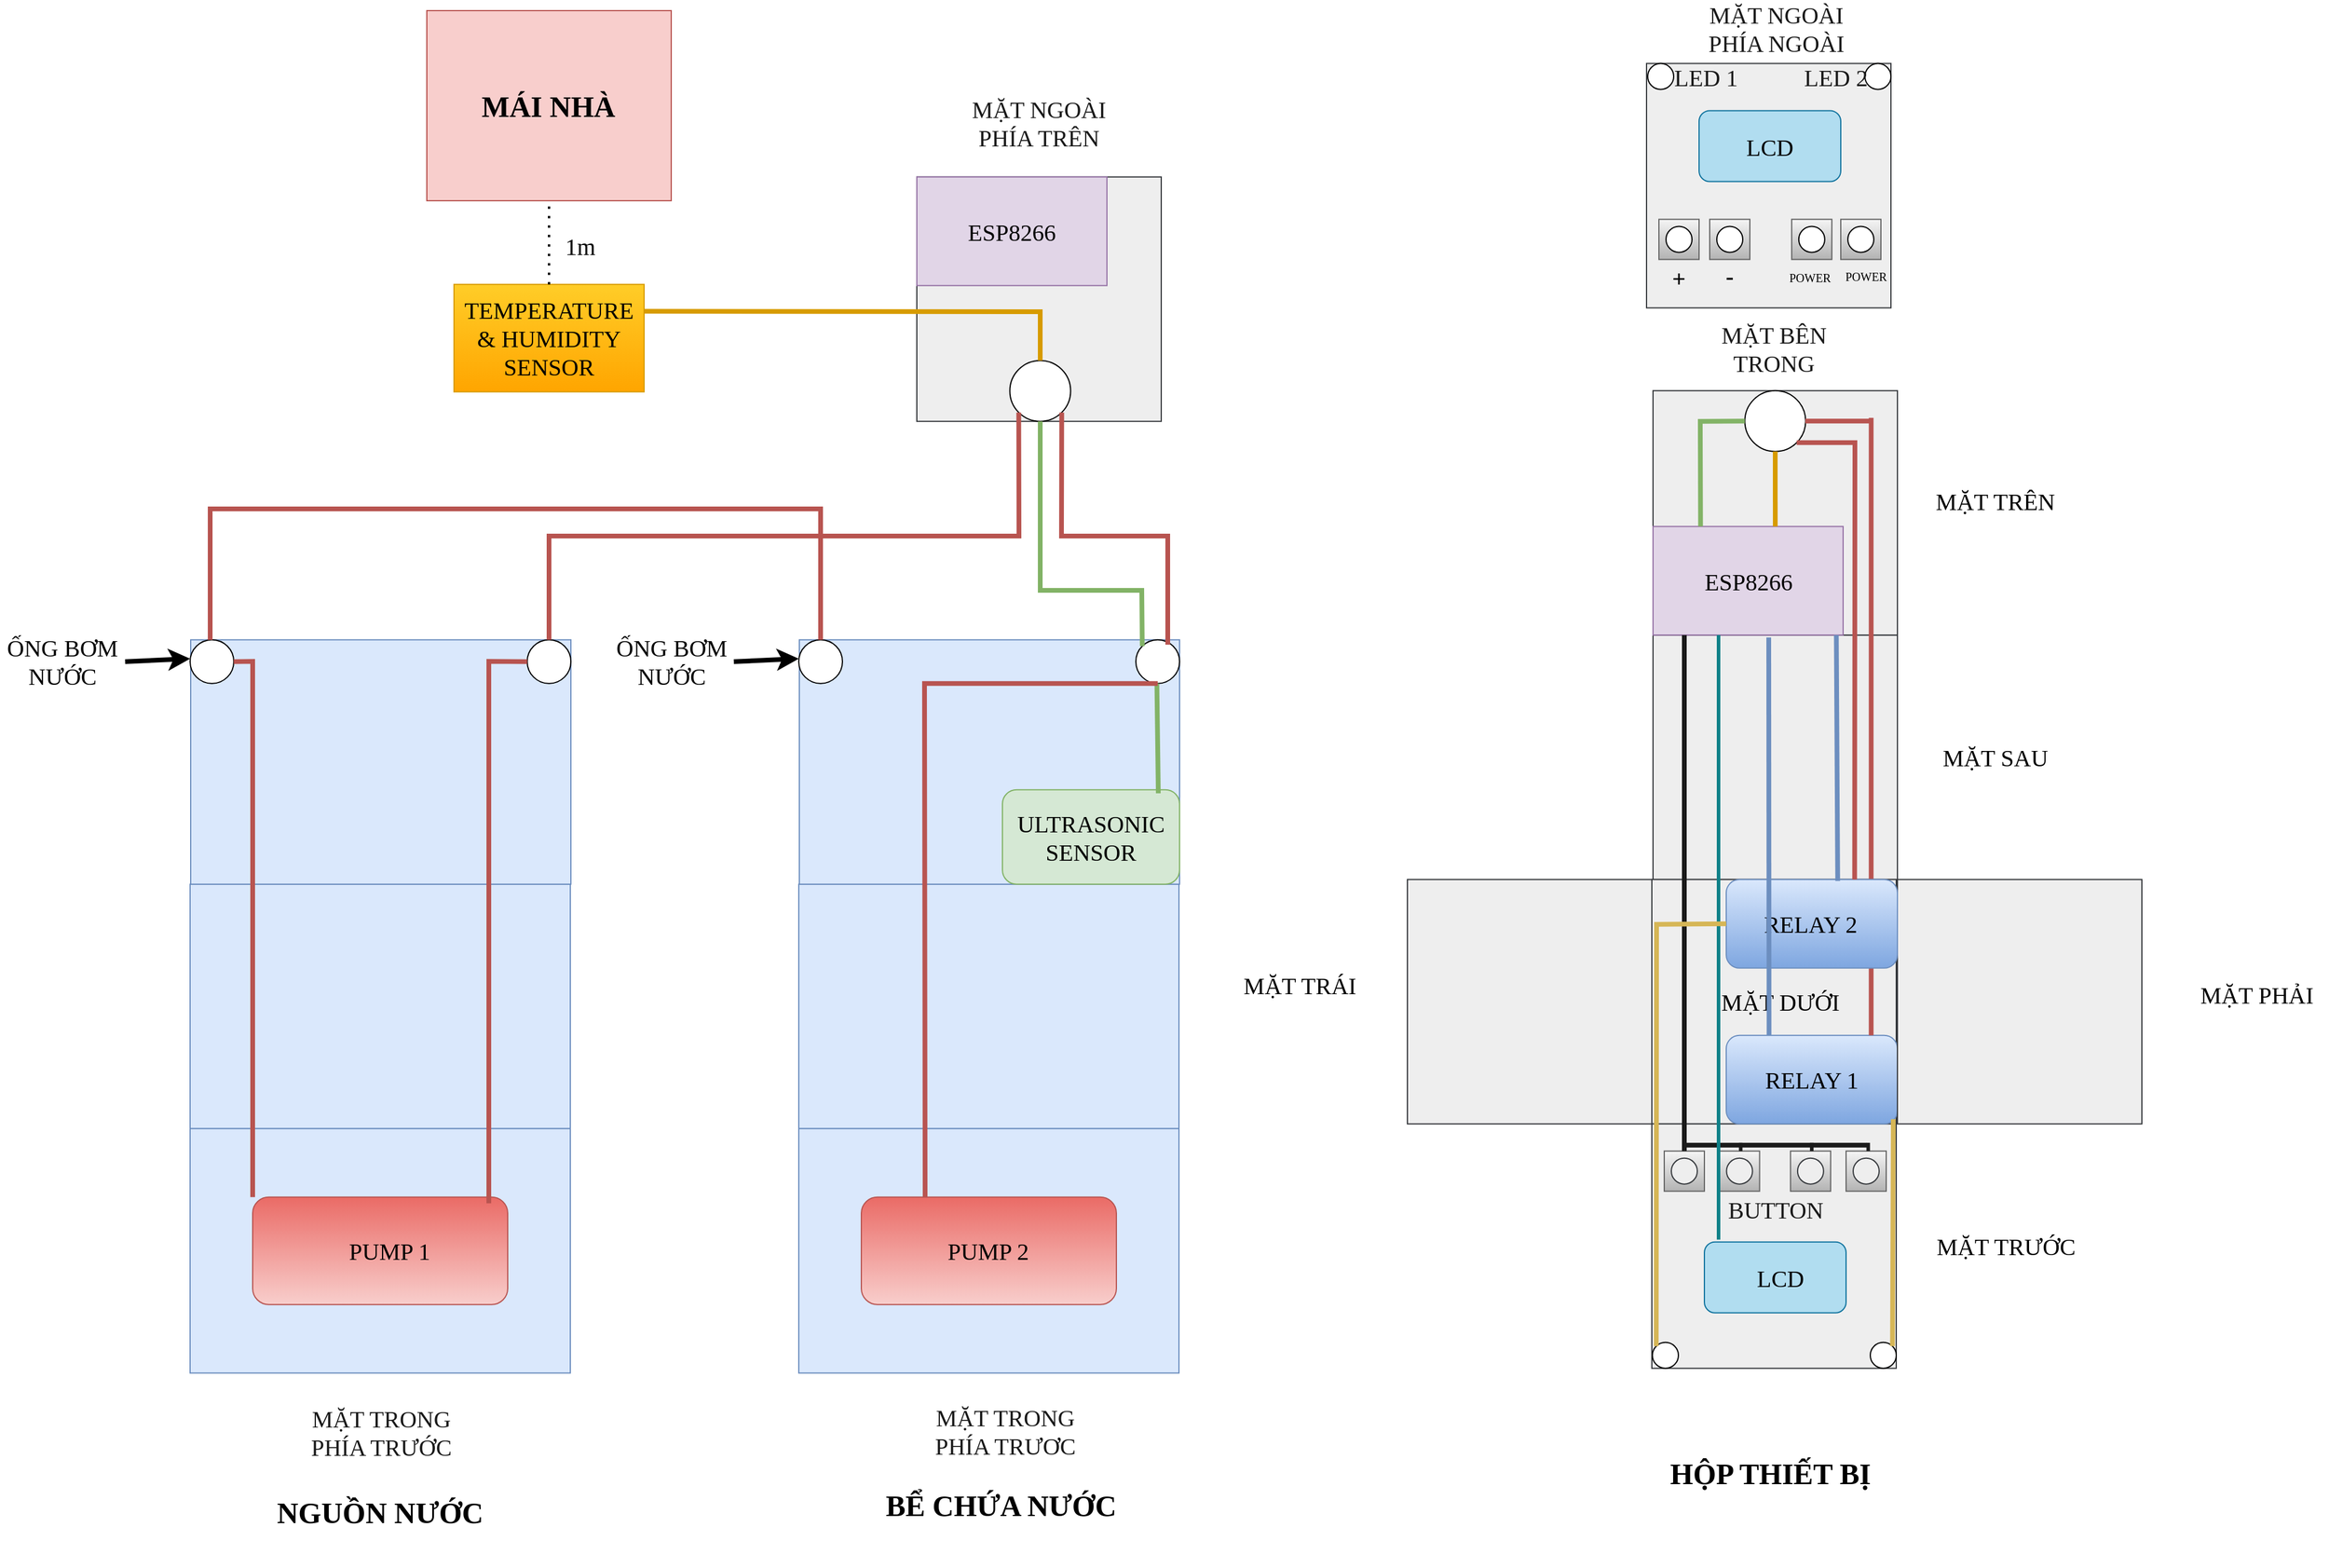 <mxfile version="20.0.3" type="github">
  <diagram id="prtHgNgQTEPvFCAcTncT" name="Page-1">
    <mxGraphModel dx="1842" dy="1162" grid="1" gridSize="23" guides="1" tooltips="1" connect="1" arrows="1" fold="1" page="1" pageScale="1" pageWidth="2339" pageHeight="3300" math="0" shadow="0">
      <root>
        <mxCell id="0" />
        <mxCell id="1" parent="0" />
        <mxCell id="RVmaEzu3Vd1OIIIUfMRE-1" value="" style="rounded=0;whiteSpace=wrap;html=1;fillColor=#f8cecc;strokeColor=#b85450;fontFamily=Times New Roman;fontSize=20;" parent="1" vertex="1">
          <mxGeometry x="361.5" y="314" width="207" height="161" as="geometry" />
        </mxCell>
        <mxCell id="RVmaEzu3Vd1OIIIUfMRE-3" value="" style="rounded=0;whiteSpace=wrap;html=1;fillColor=#ffcd28;strokeColor=#d79b00;gradientColor=#ffa500;fontFamily=Times New Roman;fontSize=20;" parent="1" vertex="1">
          <mxGeometry x="384.5" y="545.86" width="161" height="91" as="geometry" />
        </mxCell>
        <mxCell id="RVmaEzu3Vd1OIIIUfMRE-6" value="TEMPERATURE &amp;amp; HUMIDITY SENSOR" style="text;html=1;strokeColor=none;fillColor=none;align=center;verticalAlign=middle;whiteSpace=wrap;rounded=0;fontFamily=Times New Roman;fontSize=20;" parent="1" vertex="1">
          <mxGeometry x="435" y="576.36" width="60" height="30" as="geometry" />
        </mxCell>
        <mxCell id="RVmaEzu3Vd1OIIIUfMRE-10" value="" style="whiteSpace=wrap;html=1;aspect=fixed;fillColor=#eeeeee;strokeColor=#36393d;fontFamily=Times New Roman;fontSize=20;" parent="1" vertex="1">
          <mxGeometry x="1400" y="842.88" width="207" height="207" as="geometry" />
        </mxCell>
        <mxCell id="RVmaEzu3Vd1OIIIUfMRE-11" value="" style="whiteSpace=wrap;html=1;aspect=fixed;fillColor=#eeeeee;strokeColor=#36393d;fontFamily=Times New Roman;fontSize=20;" parent="1" vertex="1">
          <mxGeometry x="1399" y="1049.88" width="207" height="207" as="geometry" />
        </mxCell>
        <mxCell id="RVmaEzu3Vd1OIIIUfMRE-12" value="" style="whiteSpace=wrap;html=1;aspect=fixed;fillColor=#eeeeee;strokeColor=#36393d;fontFamily=Times New Roman;fontSize=20;" parent="1" vertex="1">
          <mxGeometry x="1400" y="635.88" width="207" height="207" as="geometry" />
        </mxCell>
        <mxCell id="RVmaEzu3Vd1OIIIUfMRE-14" value="" style="whiteSpace=wrap;html=1;aspect=fixed;fillColor=#eeeeee;strokeColor=#36393d;fontFamily=Times New Roman;fontSize=20;" parent="1" vertex="1">
          <mxGeometry x="1399" y="1256.88" width="207" height="207" as="geometry" />
        </mxCell>
        <mxCell id="RVmaEzu3Vd1OIIIUfMRE-15" value="" style="whiteSpace=wrap;html=1;aspect=fixed;fillColor=#eeeeee;strokeColor=#36393d;fontFamily=Times New Roman;fontSize=20;" parent="1" vertex="1">
          <mxGeometry x="1192" y="1049.88" width="207" height="207" as="geometry" />
        </mxCell>
        <mxCell id="RVmaEzu3Vd1OIIIUfMRE-29" value="" style="rounded=0;whiteSpace=wrap;html=1;fillColor=#e1d5e7;strokeColor=#9673a6;fontFamily=Times New Roman;fontSize=20;" parent="1" vertex="1">
          <mxGeometry x="1400" y="750.88" width="161" height="92" as="geometry" />
        </mxCell>
        <mxCell id="RVmaEzu3Vd1OIIIUfMRE-30" value="" style="ellipse;whiteSpace=wrap;html=1;aspect=fixed;gradientColor=#ffffff;fontFamily=Times New Roman;fontSize=20;" parent="1" vertex="1">
          <mxGeometry x="1477.75" y="635.88" width="51.5" height="51.5" as="geometry" />
        </mxCell>
        <mxCell id="RVmaEzu3Vd1OIIIUfMRE-31" value="" style="rounded=1;whiteSpace=wrap;html=1;fillColor=#b1ddf0;strokeColor=#10739e;fontFamily=Times New Roman;fontSize=20;" parent="1" vertex="1">
          <mxGeometry x="1443.5" y="1356.88" width="120" height="60" as="geometry" />
        </mxCell>
        <mxCell id="RVmaEzu3Vd1OIIIUfMRE-32" value="" style="ellipse;whiteSpace=wrap;html=1;aspect=fixed;gradientColor=#ffffff;fontFamily=Times New Roman;fontSize=20;" parent="1" vertex="1">
          <mxGeometry x="1584" y="1441.88" width="22" height="22" as="geometry" />
        </mxCell>
        <mxCell id="RVmaEzu3Vd1OIIIUfMRE-33" value="" style="whiteSpace=wrap;html=1;aspect=fixed;gradientColor=#b3b3b3;fillColor=#f5f5f5;strokeColor=#666666;fontFamily=Times New Roman;fontSize=20;" parent="1" vertex="1">
          <mxGeometry x="1409.5" y="1279.88" width="34" height="34" as="geometry" />
        </mxCell>
        <mxCell id="RVmaEzu3Vd1OIIIUfMRE-34" value="" style="ellipse;whiteSpace=wrap;html=1;aspect=fixed;fillColor=#eeeeee;strokeColor=#36393d;fontFamily=Times New Roman;fontSize=20;" parent="1" vertex="1">
          <mxGeometry x="1415.5" y="1285.88" width="22" height="22" as="geometry" />
        </mxCell>
        <mxCell id="RVmaEzu3Vd1OIIIUfMRE-35" value="" style="whiteSpace=wrap;html=1;aspect=fixed;gradientColor=#b3b3b3;fillColor=#f5f5f5;strokeColor=#666666;fontFamily=Times New Roman;fontSize=20;" parent="1" vertex="1">
          <mxGeometry x="1456.25" y="1279.88" width="34" height="34" as="geometry" />
        </mxCell>
        <mxCell id="RVmaEzu3Vd1OIIIUfMRE-36" value="" style="ellipse;whiteSpace=wrap;html=1;aspect=fixed;fillColor=#eeeeee;strokeColor=#36393d;fontFamily=Times New Roman;fontSize=20;" parent="1" vertex="1">
          <mxGeometry x="1462.25" y="1285.88" width="22" height="22" as="geometry" />
        </mxCell>
        <mxCell id="RVmaEzu3Vd1OIIIUfMRE-37" value="" style="whiteSpace=wrap;html=1;aspect=fixed;gradientColor=#b3b3b3;fillColor=#f5f5f5;strokeColor=#666666;fontFamily=Times New Roman;fontSize=20;" parent="1" vertex="1">
          <mxGeometry x="1563.5" y="1279.88" width="34" height="34" as="geometry" />
        </mxCell>
        <mxCell id="RVmaEzu3Vd1OIIIUfMRE-38" value="" style="ellipse;whiteSpace=wrap;html=1;aspect=fixed;fillColor=#eeeeee;strokeColor=#36393d;fontFamily=Times New Roman;fontSize=20;" parent="1" vertex="1">
          <mxGeometry x="1569.5" y="1285.88" width="22" height="22" as="geometry" />
        </mxCell>
        <mxCell id="RVmaEzu3Vd1OIIIUfMRE-40" value="" style="whiteSpace=wrap;html=1;aspect=fixed;fillColor=#eeeeee;strokeColor=#36393d;fontFamily=Times New Roman;fontSize=20;" parent="1" vertex="1">
          <mxGeometry x="776.5" y="454.86" width="207" height="207" as="geometry" />
        </mxCell>
        <mxCell id="RVmaEzu3Vd1OIIIUfMRE-41" value="" style="rounded=0;whiteSpace=wrap;html=1;fillColor=#e1d5e7;strokeColor=#9673a6;fontFamily=Times New Roman;fontSize=20;" parent="1" vertex="1">
          <mxGeometry x="776.5" y="454.86" width="161" height="92" as="geometry" />
        </mxCell>
        <mxCell id="RVmaEzu3Vd1OIIIUfMRE-42" value="" style="ellipse;whiteSpace=wrap;html=1;aspect=fixed;gradientColor=#ffffff;fontFamily=Times New Roman;fontSize=20;" parent="1" vertex="1">
          <mxGeometry x="855.25" y="610.36" width="51.5" height="51.5" as="geometry" />
        </mxCell>
        <mxCell id="RVmaEzu3Vd1OIIIUfMRE-45" value="" style="rounded=1;whiteSpace=wrap;html=1;fillColor=#dae8fc;strokeColor=#6c8ebf;gradientColor=#7ea6e0;fontFamily=Times New Roman;fontSize=20;" parent="1" vertex="1">
          <mxGeometry x="1462" y="1181.88" width="145" height="75" as="geometry" />
        </mxCell>
        <mxCell id="RVmaEzu3Vd1OIIIUfMRE-46" value="RELAY 1" style="text;html=1;strokeColor=none;fillColor=none;align=center;verticalAlign=middle;whiteSpace=wrap;rounded=0;fontFamily=Times New Roman;fontSize=20;" parent="1" vertex="1">
          <mxGeometry x="1490.25" y="1204.38" width="88.5" height="30" as="geometry" />
        </mxCell>
        <mxCell id="RVmaEzu3Vd1OIIIUfMRE-48" value="" style="rounded=0;whiteSpace=wrap;html=1;direction=west;fillColor=#dae8fc;strokeColor=#6c8ebf;fontFamily=Times New Roman;fontSize=20;" parent="1" vertex="1">
          <mxGeometry x="676.5" y="1053.87" width="322" height="207" as="geometry" />
        </mxCell>
        <mxCell id="RVmaEzu3Vd1OIIIUfMRE-49" value="" style="rounded=0;whiteSpace=wrap;html=1;direction=west;fillColor=#dae8fc;strokeColor=#6c8ebf;fontFamily=Times New Roman;fontSize=20;" parent="1" vertex="1">
          <mxGeometry x="676.5" y="1260.87" width="322" height="207" as="geometry" />
        </mxCell>
        <mxCell id="RVmaEzu3Vd1OIIIUfMRE-51" value="" style="rounded=0;whiteSpace=wrap;html=1;direction=west;fillColor=#dae8fc;strokeColor=#6c8ebf;fontFamily=Times New Roman;fontSize=20;" parent="1" vertex="1">
          <mxGeometry x="677" y="846.87" width="322" height="207" as="geometry" />
        </mxCell>
        <mxCell id="RVmaEzu3Vd1OIIIUfMRE-52" value="" style="rounded=1;whiteSpace=wrap;html=1;fillColor=#f8cecc;strokeColor=#b85450;direction=west;gradientColor=#ea6b66;fontFamily=Times New Roman;fontSize=20;" parent="1" vertex="1">
          <mxGeometry x="729.5" y="1318.87" width="216" height="91" as="geometry" />
        </mxCell>
        <mxCell id="RVmaEzu3Vd1OIIIUfMRE-53" value="" style="rounded=1;whiteSpace=wrap;html=1;fillColor=#d5e8d4;strokeColor=#82b366;direction=west;fontFamily=Times New Roman;fontSize=20;" parent="1" vertex="1">
          <mxGeometry x="849" y="973.87" width="150" height="80" as="geometry" />
        </mxCell>
        <mxCell id="RVmaEzu3Vd1OIIIUfMRE-56" value="PUMP 2" style="text;html=1;strokeColor=none;fillColor=none;align=center;verticalAlign=middle;whiteSpace=wrap;rounded=0;rotation=0;fontFamily=Times New Roman;fontSize=20;" parent="1" vertex="1">
          <mxGeometry x="799.25" y="1349.37" width="75.5" height="30" as="geometry" />
        </mxCell>
        <mxCell id="RVmaEzu3Vd1OIIIUfMRE-57" value="ULTRASONIC SENSOR" style="text;html=1;strokeColor=none;fillColor=none;align=center;verticalAlign=middle;whiteSpace=wrap;rounded=0;rotation=0;fontFamily=Times New Roman;fontSize=20;" parent="1" vertex="1">
          <mxGeometry x="894" y="998.87" width="60" height="30" as="geometry" />
        </mxCell>
        <mxCell id="RVmaEzu3Vd1OIIIUfMRE-59" value="ESP8266" style="text;html=1;strokeColor=none;fillColor=none;align=center;verticalAlign=middle;whiteSpace=wrap;rounded=0;fontFamily=Times New Roman;fontSize=20;" parent="1" vertex="1">
          <mxGeometry x="1450.5" y="781.88" width="60" height="30" as="geometry" />
        </mxCell>
        <mxCell id="RVmaEzu3Vd1OIIIUfMRE-16" value="" style="whiteSpace=wrap;html=1;direction=south;aspect=fixed;fillColor=#eeeeee;strokeColor=#36393d;fontFamily=Times New Roman;fontSize=20;" parent="1" vertex="1">
          <mxGeometry x="1607" y="1049.88" width="207" height="207" as="geometry" />
        </mxCell>
        <mxCell id="RVmaEzu3Vd1OIIIUfMRE-61" value="LCD" style="text;html=1;strokeColor=none;fillColor=none;align=center;verticalAlign=middle;whiteSpace=wrap;rounded=0;fontFamily=Times New Roman;fontSize=20;" parent="1" vertex="1">
          <mxGeometry x="1477.75" y="1371.88" width="60" height="30" as="geometry" />
        </mxCell>
        <mxCell id="RVmaEzu3Vd1OIIIUfMRE-63" value="ESP8266" style="text;html=1;strokeColor=none;fillColor=none;align=center;verticalAlign=middle;whiteSpace=wrap;rounded=0;fontFamily=Times New Roman;fontSize=20;" parent="1" vertex="1">
          <mxGeometry x="827" y="485.86" width="60" height="30" as="geometry" />
        </mxCell>
        <mxCell id="RVmaEzu3Vd1OIIIUfMRE-65" value="" style="ellipse;whiteSpace=wrap;html=1;aspect=fixed;gradientColor=#ffffff;fontFamily=Times New Roman;fontSize=20;" parent="1" vertex="1">
          <mxGeometry x="962" y="846.87" width="37" height="37" as="geometry" />
        </mxCell>
        <mxCell id="RVmaEzu3Vd1OIIIUfMRE-69" value="" style="endArrow=none;html=1;rounded=0;fillColor=#ffcd28;gradientColor=#ffa500;strokeColor=#d79b00;strokeWidth=4;fontFamily=Times New Roman;fontSize=20;entryX=1;entryY=0.25;entryDx=0;entryDy=0;" parent="1" source="RVmaEzu3Vd1OIIIUfMRE-42" edge="1" target="RVmaEzu3Vd1OIIIUfMRE-3">
          <mxGeometry width="50" height="50" relative="1" as="geometry">
            <mxPoint x="916.5" y="638.86" as="sourcePoint" />
            <mxPoint x="552" y="583" as="targetPoint" />
            <Array as="points">
              <mxPoint x="881" y="569" />
            </Array>
          </mxGeometry>
        </mxCell>
        <mxCell id="RVmaEzu3Vd1OIIIUfMRE-72" value="" style="endArrow=none;html=1;rounded=0;entryX=0.5;entryY=1;entryDx=0;entryDy=0;exitX=0.643;exitY=0;exitDx=0;exitDy=0;exitPerimeter=0;fillColor=#ffcd28;gradientColor=#ffa500;strokeColor=#d79b00;strokeWidth=4;fontFamily=Times New Roman;fontSize=20;" parent="1" source="RVmaEzu3Vd1OIIIUfMRE-29" target="RVmaEzu3Vd1OIIIUfMRE-30" edge="1">
          <mxGeometry width="50" height="50" relative="1" as="geometry">
            <mxPoint x="1517" y="750.88" as="sourcePoint" />
            <mxPoint x="1266" y="520.88" as="targetPoint" />
          </mxGeometry>
        </mxCell>
        <mxCell id="RVmaEzu3Vd1OIIIUfMRE-87" value="" style="line;strokeWidth=4;html=1;perimeter=backbonePerimeter;points=[];outlineConnect=0;fillColor=#1A1A1A;strokeColor=#1A1A1A;direction=south;fontColor=#ffffff;fontFamily=Times New Roman;fontSize=20;" parent="1" vertex="1">
          <mxGeometry x="1421.5" y="842.88" width="10" height="437" as="geometry" />
        </mxCell>
        <mxCell id="RVmaEzu3Vd1OIIIUfMRE-88" value="" style="line;strokeWidth=3;direction=south;html=1;fillColor=#1A1A1A;gradientColor=#ffffff;strokeColor=#1A1A1A;fontFamily=Times New Roman;fontSize=20;" parent="1" vertex="1">
          <mxGeometry x="1465" y="1272.88" width="18.5" height="7" as="geometry" />
        </mxCell>
        <mxCell id="RVmaEzu3Vd1OIIIUfMRE-94" value="" style="line;strokeWidth=3;direction=south;html=1;fillColor=#1A1A1A;gradientColor=#ffffff;strokeColor=#1A1A1A;fontFamily=Times New Roman;fontSize=20;" parent="1" vertex="1">
          <mxGeometry x="1573" y="1272.88" width="18.5" height="7" as="geometry" />
        </mxCell>
        <mxCell id="RVmaEzu3Vd1OIIIUfMRE-95" value="" style="line;strokeWidth=4;html=1;perimeter=backbonePerimeter;points=[];outlineConnect=0;fillColor=#eeeeee;strokeColor=#1A1A1A;fontFamily=Times New Roman;fontSize=20;" parent="1" vertex="1">
          <mxGeometry x="1426" y="1269.88" width="155" height="10" as="geometry" />
        </mxCell>
        <mxCell id="RVmaEzu3Vd1OIIIUfMRE-96" value="" style="line;strokeWidth=3;html=1;perimeter=backbonePerimeter;points=[];outlineConnect=0;fillColor=#b0e3e6;direction=south;strokeColor=#0e8088;fontFamily=Times New Roman;fontSize=20;" parent="1" vertex="1">
          <mxGeometry x="1450.5" y="842.88" width="10" height="512" as="geometry" />
        </mxCell>
        <mxCell id="RVmaEzu3Vd1OIIIUfMRE-98" value="" style="line;strokeWidth=4;html=1;perimeter=backbonePerimeter;points=[];outlineConnect=0;fillColor=#f8cecc;gradientColor=#ea6b66;direction=south;strokeColor=#b85450;fontFamily=Times New Roman;fontSize=20;" parent="1" vertex="1">
          <mxGeometry x="1584" y="658.88" width="1.5" height="523" as="geometry" />
        </mxCell>
        <mxCell id="RVmaEzu3Vd1OIIIUfMRE-99" value="" style="line;strokeWidth=4;html=1;perimeter=backbonePerimeter;points=[];outlineConnect=0;fillColor=#f8cecc;gradientColor=#ea6b66;strokeColor=#b85450;fontFamily=Times New Roman;fontSize=20;" parent="1" vertex="1">
          <mxGeometry x="1529" y="656.63" width="55" height="10" as="geometry" />
        </mxCell>
        <mxCell id="RVmaEzu3Vd1OIIIUfMRE-105" value="" style="endArrow=none;html=1;rounded=0;fontColor=#CCCCCC;strokeWidth=4;jumpSize=30;fillColor=#d5e8d4;strokeColor=#82b366;fontFamily=Times New Roman;fontSize=20;" parent="1" edge="1">
          <mxGeometry width="50" height="50" relative="1" as="geometry">
            <mxPoint x="981" y="976.87" as="sourcePoint" />
            <mxPoint x="979.79" y="883.87" as="targetPoint" />
          </mxGeometry>
        </mxCell>
        <mxCell id="RVmaEzu3Vd1OIIIUfMRE-109" value="" style="endArrow=none;html=1;rounded=0;fontSize=20;fontColor=#CCCCCC;strokeWidth=4;jumpSize=30;entryX=0;entryY=0.5;entryDx=0;entryDy=0;exitX=0.25;exitY=0;exitDx=0;exitDy=0;fillColor=#d5e8d4;strokeColor=#82b366;fontFamily=Times New Roman;" parent="1" source="RVmaEzu3Vd1OIIIUfMRE-29" target="RVmaEzu3Vd1OIIIUfMRE-30" edge="1">
          <mxGeometry width="50" height="50" relative="1" as="geometry">
            <mxPoint x="1354" y="570.88" as="sourcePoint" />
            <mxPoint x="1404" y="520.88" as="targetPoint" />
            <Array as="points">
              <mxPoint x="1440" y="661.88" />
            </Array>
          </mxGeometry>
        </mxCell>
        <mxCell id="RVmaEzu3Vd1OIIIUfMRE-110" value="&lt;font color=&quot;#1a1a1a&quot; style=&quot;font-size: 20px;&quot;&gt;BUTTON&lt;/font&gt;" style="text;html=1;strokeColor=none;fillColor=none;align=center;verticalAlign=middle;whiteSpace=wrap;rounded=0;fontSize=20;fontColor=#CCCCCC;fontFamily=Times New Roman;" parent="1" vertex="1">
          <mxGeometry x="1474" y="1313.88" width="60" height="30" as="geometry" />
        </mxCell>
        <mxCell id="RVmaEzu3Vd1OIIIUfMRE-112" value="MẶT NGOÀI PHÍA TRÊN" style="text;html=1;strokeColor=none;fillColor=none;align=center;verticalAlign=middle;whiteSpace=wrap;rounded=0;fontSize=20;fontColor=#1A1A1A;fontFamily=Times New Roman;" parent="1" vertex="1">
          <mxGeometry x="813.88" y="385.86" width="132.25" height="46" as="geometry" />
        </mxCell>
        <mxCell id="RVmaEzu3Vd1OIIIUfMRE-113" value="MẶT BÊN TRONG" style="text;html=1;strokeColor=none;fillColor=none;align=center;verticalAlign=middle;whiteSpace=wrap;rounded=0;fontSize=20;fontColor=#1A1A1A;fontFamily=Times New Roman;" parent="1" vertex="1">
          <mxGeometry x="1446.25" y="590.25" width="112.5" height="20.25" as="geometry" />
        </mxCell>
        <mxCell id="RVmaEzu3Vd1OIIIUfMRE-116" value="MẶT TRONG PHÍA TRƯƠC" style="text;html=1;strokeColor=none;fillColor=none;align=center;verticalAlign=middle;whiteSpace=wrap;rounded=0;fontSize=20;fontColor=#1A1A1A;rotation=0;fontFamily=Times New Roman;" parent="1" vertex="1">
          <mxGeometry x="768.75" y="1502.75" width="164.5" height="28.12" as="geometry" />
        </mxCell>
        <mxCell id="CDhs3dscEn4rHkKlxQaG-6" value="" style="endArrow=none;html=1;rounded=0;exitX=0.75;exitY=1;exitDx=0;exitDy=0;strokeWidth=4;fillColor=#f8cecc;gradientColor=#ea6b66;strokeColor=#b85450;entryX=0.5;entryY=1;entryDx=0;entryDy=0;fontFamily=Times New Roman;fontSize=20;" edge="1" parent="1" source="RVmaEzu3Vd1OIIIUfMRE-52" target="RVmaEzu3Vd1OIIIUfMRE-65">
          <mxGeometry width="50" height="50" relative="1" as="geometry">
            <mxPoint x="1252" y="827.87" as="sourcePoint" />
            <mxPoint x="976" y="869.87" as="targetPoint" />
            <Array as="points">
              <mxPoint x="783" y="883.87" />
            </Array>
          </mxGeometry>
        </mxCell>
        <mxCell id="CDhs3dscEn4rHkKlxQaG-15" value="&lt;font style=&quot;font-size: 25px;&quot;&gt;&lt;span style=&quot;font-size: 25px;&quot;&gt;&lt;b style=&quot;font-size: 25px;&quot;&gt;BỂ CHỨA NƯỚC&amp;nbsp;&lt;/b&gt;&lt;/span&gt;&lt;/font&gt;" style="text;html=1;strokeColor=none;fillColor=none;align=center;verticalAlign=middle;whiteSpace=wrap;rounded=0;fontFamily=Times New Roman;fontSize=25;" vertex="1" parent="1">
          <mxGeometry x="740" y="1534.25" width="222" height="92" as="geometry" />
        </mxCell>
        <mxCell id="CDhs3dscEn4rHkKlxQaG-16" value="&lt;b style=&quot;&quot;&gt;&lt;font style=&quot;font-size: 25px;&quot;&gt;HỘP THIẾT BỊ&lt;/font&gt;&lt;/b&gt;" style="text;html=1;strokeColor=none;fillColor=none;align=center;verticalAlign=middle;whiteSpace=wrap;rounded=0;fontSize=20;fontFamily=Times New Roman;" vertex="1" parent="1">
          <mxGeometry x="1402.25" y="1518" width="195.25" height="69" as="geometry" />
        </mxCell>
        <mxCell id="CDhs3dscEn4rHkKlxQaG-18" value="" style="ellipse;whiteSpace=wrap;html=1;aspect=fixed;gradientColor=#ffffff;fontFamily=Times New Roman;fontSize=20;" vertex="1" parent="1">
          <mxGeometry x="676.5" y="846.87" width="37" height="37" as="geometry" />
        </mxCell>
        <mxCell id="CDhs3dscEn4rHkKlxQaG-19" value="ỐNG BƠM NƯỚC" style="text;html=1;strokeColor=none;fillColor=none;align=center;verticalAlign=middle;whiteSpace=wrap;rounded=0;fontFamily=Times New Roman;fontSize=20;" vertex="1" parent="1">
          <mxGeometry x="515.5" y="846.87" width="106" height="37" as="geometry" />
        </mxCell>
        <mxCell id="CDhs3dscEn4rHkKlxQaG-20" value="" style="endArrow=classic;html=1;rounded=0;fontFamily=Times New Roman;fontSize=20;strokeWidth=4;exitX=1;exitY=0.5;exitDx=0;exitDy=0;" edge="1" parent="1" source="CDhs3dscEn4rHkKlxQaG-19">
          <mxGeometry width="50" height="50" relative="1" as="geometry">
            <mxPoint x="1320.5" y="1050.87" as="sourcePoint" />
            <mxPoint x="676.5" y="862.87" as="targetPoint" />
          </mxGeometry>
        </mxCell>
        <mxCell id="CDhs3dscEn4rHkKlxQaG-21" value="" style="endArrow=none;html=1;rounded=0;fontFamily=Times New Roman;fontSize=20;strokeWidth=4;fillColor=#d5e8d4;gradientColor=#97d077;strokeColor=#82b366;exitX=0;exitY=0;exitDx=0;exitDy=0;" edge="1" parent="1" source="RVmaEzu3Vd1OIIIUfMRE-65" target="RVmaEzu3Vd1OIIIUfMRE-42">
          <mxGeometry width="50" height="50" relative="1" as="geometry">
            <mxPoint x="966" y="805" as="sourcePoint" />
            <mxPoint x="881" y="667" as="targetPoint" />
            <Array as="points">
              <mxPoint x="967" y="805" />
              <mxPoint x="881" y="805" />
            </Array>
          </mxGeometry>
        </mxCell>
        <mxCell id="CDhs3dscEn4rHkKlxQaG-25" value="" style="endArrow=none;html=1;rounded=0;fontFamily=Times New Roman;fontSize=20;strokeWidth=4;fillColor=#f8cecc;gradientColor=#ea6b66;strokeColor=#b85450;exitX=1;exitY=1;exitDx=0;exitDy=0;" edge="1" parent="1" source="RVmaEzu3Vd1OIIIUfMRE-42">
          <mxGeometry width="50" height="50" relative="1" as="geometry">
            <mxPoint x="1441" y="802.23" as="sourcePoint" />
            <mxPoint x="989" y="851" as="targetPoint" />
            <Array as="points">
              <mxPoint x="899" y="759" />
              <mxPoint x="989" y="759" />
            </Array>
          </mxGeometry>
        </mxCell>
        <mxCell id="CDhs3dscEn4rHkKlxQaG-26" value="&lt;b&gt;&lt;font style=&quot;font-size: 25px;&quot;&gt;MÁI NHÀ&lt;/font&gt;&lt;/b&gt;" style="text;html=1;strokeColor=none;fillColor=none;align=center;verticalAlign=middle;whiteSpace=wrap;rounded=0;fontFamily=Times New Roman;fontSize=20;" vertex="1" parent="1">
          <mxGeometry x="402.5" y="368" width="123" height="53" as="geometry" />
        </mxCell>
        <mxCell id="CDhs3dscEn4rHkKlxQaG-28" value="" style="endArrow=none;dashed=1;html=1;dashPattern=1 3;strokeWidth=2;rounded=0;fontFamily=Times New Roman;fontSize=20;exitX=0.5;exitY=0;exitDx=0;exitDy=0;entryX=0.5;entryY=1;entryDx=0;entryDy=0;" edge="1" parent="1" source="RVmaEzu3Vd1OIIIUfMRE-3" target="RVmaEzu3Vd1OIIIUfMRE-1">
          <mxGeometry width="50" height="50" relative="1" as="geometry">
            <mxPoint x="660" y="640" as="sourcePoint" />
            <mxPoint x="492" y="475" as="targetPoint" />
          </mxGeometry>
        </mxCell>
        <mxCell id="CDhs3dscEn4rHkKlxQaG-29" value="1m" style="text;html=1;strokeColor=none;fillColor=none;align=center;verticalAlign=middle;whiteSpace=wrap;rounded=0;fontFamily=Times New Roman;fontSize=20;" vertex="1" parent="1">
          <mxGeometry x="465" y="498" width="53" height="30" as="geometry" />
        </mxCell>
        <mxCell id="CDhs3dscEn4rHkKlxQaG-31" value="MẶT TRÊN" style="text;html=1;strokeColor=none;fillColor=none;align=center;verticalAlign=middle;whiteSpace=wrap;rounded=0;fontFamily=Times New Roman;fontSize=20;" vertex="1" parent="1">
          <mxGeometry x="1630" y="706.13" width="120" height="44.75" as="geometry" />
        </mxCell>
        <mxCell id="CDhs3dscEn4rHkKlxQaG-33" value="MẶT SAU" style="text;html=1;strokeColor=none;fillColor=none;align=center;verticalAlign=middle;whiteSpace=wrap;rounded=0;fontFamily=Times New Roman;fontSize=20;" vertex="1" parent="1">
          <mxGeometry x="1636" y="920.82" width="108" height="51.13" as="geometry" />
        </mxCell>
        <mxCell id="CDhs3dscEn4rHkKlxQaG-34" value="MẶT DƯỚI" style="text;html=1;strokeColor=none;fillColor=none;align=center;verticalAlign=middle;whiteSpace=wrap;rounded=0;fontFamily=Times New Roman;fontSize=20;" vertex="1" parent="1">
          <mxGeometry x="1453.75" y="1127.81" width="108" height="51.13" as="geometry" />
        </mxCell>
        <mxCell id="CDhs3dscEn4rHkKlxQaG-35" value="MẶT TRÁI" style="text;html=1;strokeColor=none;fillColor=none;align=center;verticalAlign=middle;whiteSpace=wrap;rounded=0;fontFamily=Times New Roman;fontSize=20;" vertex="1" parent="1">
          <mxGeometry x="1035" y="1110.87" width="132" height="55.31" as="geometry" />
        </mxCell>
        <mxCell id="CDhs3dscEn4rHkKlxQaG-36" value="MẶT PHẢI" style="text;html=1;strokeColor=none;fillColor=none;align=center;verticalAlign=middle;whiteSpace=wrap;rounded=0;fontFamily=Times New Roman;fontSize=20;" vertex="1" parent="1">
          <mxGeometry x="1850.5" y="1118.66" width="121" height="56" as="geometry" />
        </mxCell>
        <mxCell id="CDhs3dscEn4rHkKlxQaG-37" value="MẶT TRƯỚC" style="text;html=1;strokeColor=none;fillColor=none;align=center;verticalAlign=middle;whiteSpace=wrap;rounded=0;fontFamily=Times New Roman;fontSize=20;" vertex="1" parent="1">
          <mxGeometry x="1636" y="1337.25" width="126" height="46.25" as="geometry" />
        </mxCell>
        <mxCell id="CDhs3dscEn4rHkKlxQaG-39" value="" style="whiteSpace=wrap;html=1;aspect=fixed;fillColor=#eeeeee;strokeColor=#36393d;fontFamily=Times New Roman;fontSize=20;" vertex="1" parent="1">
          <mxGeometry x="1394.5" y="358.75" width="207" height="207" as="geometry" />
        </mxCell>
        <mxCell id="CDhs3dscEn4rHkKlxQaG-40" value="" style="rounded=1;whiteSpace=wrap;html=1;fillColor=#b1ddf0;strokeColor=#10739e;fontFamily=Times New Roman;fontSize=20;" vertex="1" parent="1">
          <mxGeometry x="1439" y="398.75" width="120" height="60" as="geometry" />
        </mxCell>
        <mxCell id="CDhs3dscEn4rHkKlxQaG-41" value="" style="ellipse;whiteSpace=wrap;html=1;aspect=fixed;gradientColor=#ffffff;fontFamily=Times New Roman;fontSize=20;" vertex="1" parent="1">
          <mxGeometry x="1579.5" y="358.75" width="22" height="22" as="geometry" />
        </mxCell>
        <mxCell id="CDhs3dscEn4rHkKlxQaG-42" value="" style="whiteSpace=wrap;html=1;aspect=fixed;gradientColor=#b3b3b3;fillColor=#f5f5f5;strokeColor=#666666;fontFamily=Times New Roman;fontSize=20;" vertex="1" parent="1">
          <mxGeometry x="1405" y="490.75" width="34" height="34" as="geometry" />
        </mxCell>
        <mxCell id="CDhs3dscEn4rHkKlxQaG-43" value="" style="ellipse;whiteSpace=wrap;html=1;aspect=fixed;gradientColor=#ffffff;fontFamily=Times New Roman;fontSize=20;" vertex="1" parent="1">
          <mxGeometry x="1411" y="496.75" width="22" height="22" as="geometry" />
        </mxCell>
        <mxCell id="CDhs3dscEn4rHkKlxQaG-44" value="" style="whiteSpace=wrap;html=1;aspect=fixed;gradientColor=#b3b3b3;fillColor=#f5f5f5;strokeColor=#666666;fontFamily=Times New Roman;fontSize=20;" vertex="1" parent="1">
          <mxGeometry x="1448" y="490.75" width="34" height="34" as="geometry" />
        </mxCell>
        <mxCell id="CDhs3dscEn4rHkKlxQaG-45" value="" style="ellipse;whiteSpace=wrap;html=1;aspect=fixed;fontFamily=Times New Roman;fontSize=20;" vertex="1" parent="1">
          <mxGeometry x="1454" y="496.75" width="22" height="22" as="geometry" />
        </mxCell>
        <mxCell id="CDhs3dscEn4rHkKlxQaG-46" value="" style="whiteSpace=wrap;html=1;aspect=fixed;gradientColor=#b3b3b3;fillColor=#f5f5f5;strokeColor=#666666;fontFamily=Times New Roman;fontSize=20;" vertex="1" parent="1">
          <mxGeometry x="1559" y="490.75" width="34" height="34" as="geometry" />
        </mxCell>
        <mxCell id="CDhs3dscEn4rHkKlxQaG-47" value="" style="ellipse;whiteSpace=wrap;html=1;aspect=fixed;gradientColor=#ffffff;fontFamily=Times New Roman;fontSize=20;" vertex="1" parent="1">
          <mxGeometry x="1565" y="496.75" width="22" height="22" as="geometry" />
        </mxCell>
        <mxCell id="CDhs3dscEn4rHkKlxQaG-48" value="LCD" style="text;html=1;strokeColor=none;fillColor=none;align=center;verticalAlign=middle;whiteSpace=wrap;rounded=0;fontFamily=Times New Roman;fontSize=20;" vertex="1" parent="1">
          <mxGeometry x="1469" y="413.75" width="60" height="30" as="geometry" />
        </mxCell>
        <mxCell id="CDhs3dscEn4rHkKlxQaG-49" value="MẶT NGOÀI PHÍA NGOÀI" style="text;html=1;strokeColor=none;fillColor=none;align=center;verticalAlign=middle;whiteSpace=wrap;rounded=0;fontSize=20;fontColor=#1A1A1A;fontFamily=Times New Roman;" vertex="1" parent="1">
          <mxGeometry x="1429.94" y="314" width="149.12" height="30" as="geometry" />
        </mxCell>
        <mxCell id="CDhs3dscEn4rHkKlxQaG-50" value="&lt;b style=&quot;font-size: 20px;&quot;&gt;+&lt;/b&gt;" style="text;html=1;strokeColor=none;fillColor=none;align=center;verticalAlign=middle;whiteSpace=wrap;rounded=0;fontFamily=Times New Roman;fontSize=20;" vertex="1" parent="1">
          <mxGeometry x="1392" y="524.75" width="60" height="30" as="geometry" />
        </mxCell>
        <mxCell id="CDhs3dscEn4rHkKlxQaG-51" value="&lt;b style=&quot;font-size: 20px;&quot;&gt;-&lt;/b&gt;" style="text;html=1;strokeColor=none;fillColor=none;align=center;verticalAlign=middle;whiteSpace=wrap;rounded=0;fontFamily=Times New Roman;fontSize=20;" vertex="1" parent="1">
          <mxGeometry x="1435" y="524.75" width="60" height="27.25" as="geometry" />
        </mxCell>
        <mxCell id="CDhs3dscEn4rHkKlxQaG-52" value="&lt;font style=&quot;font-size: 10px;&quot;&gt;POWER&lt;/font&gt;" style="text;html=1;strokeColor=none;fillColor=none;align=center;verticalAlign=middle;whiteSpace=wrap;rounded=0;fontFamily=Times New Roman;fontSize=20;" vertex="1" parent="1">
          <mxGeometry x="1560" y="524.75" width="41" height="19.75" as="geometry" />
        </mxCell>
        <mxCell id="CDhs3dscEn4rHkKlxQaG-54" value="" style="endArrow=none;html=1;rounded=0;fontFamily=Times New Roman;fontSize=20;strokeWidth=4;entryX=1;entryY=0;entryDx=0;entryDy=0;fillColor=#fff2cc;gradientColor=#ffd966;strokeColor=#d6b656;" edge="1" parent="1" target="RVmaEzu3Vd1OIIIUfMRE-32">
          <mxGeometry width="50" height="50" relative="1" as="geometry">
            <mxPoint x="1603.5" y="1252.88" as="sourcePoint" />
            <mxPoint x="1571.25" y="1465.88" as="targetPoint" />
          </mxGeometry>
        </mxCell>
        <mxCell id="CDhs3dscEn4rHkKlxQaG-56" value="" style="rounded=0;whiteSpace=wrap;html=1;direction=west;fillColor=#dae8fc;strokeColor=#6c8ebf;fontFamily=Times New Roman;fontSize=20;" vertex="1" parent="1">
          <mxGeometry x="161" y="1053.87" width="322" height="207" as="geometry" />
        </mxCell>
        <mxCell id="CDhs3dscEn4rHkKlxQaG-57" value="" style="rounded=0;whiteSpace=wrap;html=1;direction=west;fillColor=#dae8fc;strokeColor=#6c8ebf;fontFamily=Times New Roman;fontSize=20;" vertex="1" parent="1">
          <mxGeometry x="161" y="1260.87" width="322" height="207" as="geometry" />
        </mxCell>
        <mxCell id="CDhs3dscEn4rHkKlxQaG-58" value="" style="rounded=0;whiteSpace=wrap;html=1;direction=west;fillColor=#dae8fc;strokeColor=#6c8ebf;fontFamily=Times New Roman;fontSize=20;" vertex="1" parent="1">
          <mxGeometry x="161.5" y="846.87" width="322" height="207" as="geometry" />
        </mxCell>
        <mxCell id="CDhs3dscEn4rHkKlxQaG-59" value="" style="rounded=1;whiteSpace=wrap;html=1;fillColor=#f8cecc;strokeColor=#b85450;direction=west;gradientColor=#ea6b66;fontFamily=Times New Roman;fontSize=20;" vertex="1" parent="1">
          <mxGeometry x="214" y="1318.87" width="216" height="91" as="geometry" />
        </mxCell>
        <mxCell id="CDhs3dscEn4rHkKlxQaG-61" value="PUMP 1" style="text;html=1;strokeColor=none;fillColor=none;align=center;verticalAlign=middle;whiteSpace=wrap;rounded=0;rotation=0;fontFamily=Times New Roman;fontSize=20;" vertex="1" parent="1">
          <mxGeometry x="292" y="1349.37" width="76" height="30" as="geometry" />
        </mxCell>
        <mxCell id="CDhs3dscEn4rHkKlxQaG-63" value="" style="ellipse;whiteSpace=wrap;html=1;aspect=fixed;gradientColor=#ffffff;fontFamily=Times New Roman;fontSize=20;" vertex="1" parent="1">
          <mxGeometry x="446.5" y="846.87" width="37" height="37" as="geometry" />
        </mxCell>
        <mxCell id="CDhs3dscEn4rHkKlxQaG-65" value="MẶT TRONG PHÍA TRƯỚC" style="text;html=1;strokeColor=none;fillColor=none;align=center;verticalAlign=middle;whiteSpace=wrap;rounded=0;fontSize=20;fontColor=#1A1A1A;rotation=0;fontFamily=Times New Roman;" vertex="1" parent="1">
          <mxGeometry x="240.75" y="1502.75" width="163.5" height="30" as="geometry" />
        </mxCell>
        <mxCell id="CDhs3dscEn4rHkKlxQaG-66" value="" style="endArrow=none;html=1;rounded=0;strokeWidth=4;fillColor=#f8cecc;gradientColor=#ea6b66;strokeColor=#b85450;entryX=0;entryY=0.5;entryDx=0;entryDy=0;fontFamily=Times New Roman;fontSize=20;" edge="1" parent="1" target="CDhs3dscEn4rHkKlxQaG-63">
          <mxGeometry width="50" height="50" relative="1" as="geometry">
            <mxPoint x="414" y="1324.12" as="sourcePoint" />
            <mxPoint x="460.5" y="869.87" as="targetPoint" />
            <Array as="points">
              <mxPoint x="414" y="865.12" />
            </Array>
          </mxGeometry>
        </mxCell>
        <mxCell id="CDhs3dscEn4rHkKlxQaG-67" value="" style="ellipse;whiteSpace=wrap;html=1;aspect=fixed;gradientColor=#ffffff;fontFamily=Times New Roman;fontSize=20;" vertex="1" parent="1">
          <mxGeometry x="161" y="846.87" width="37" height="37" as="geometry" />
        </mxCell>
        <mxCell id="CDhs3dscEn4rHkKlxQaG-68" value="ỐNG BƠM NƯỚC" style="text;html=1;strokeColor=none;fillColor=none;align=center;verticalAlign=middle;whiteSpace=wrap;rounded=0;fontFamily=Times New Roman;fontSize=20;" vertex="1" parent="1">
          <mxGeometry y="846.87" width="106" height="37" as="geometry" />
        </mxCell>
        <mxCell id="CDhs3dscEn4rHkKlxQaG-69" value="" style="endArrow=classic;html=1;rounded=0;fontFamily=Times New Roman;fontSize=20;strokeWidth=4;exitX=1;exitY=0.5;exitDx=0;exitDy=0;" edge="1" parent="1" source="CDhs3dscEn4rHkKlxQaG-68">
          <mxGeometry width="50" height="50" relative="1" as="geometry">
            <mxPoint x="805" y="1050.87" as="sourcePoint" />
            <mxPoint x="161.0" y="862.87" as="targetPoint" />
          </mxGeometry>
        </mxCell>
        <mxCell id="CDhs3dscEn4rHkKlxQaG-70" value="" style="rounded=1;whiteSpace=wrap;html=1;fillColor=#dae8fc;strokeColor=#6c8ebf;gradientColor=#7ea6e0;fontFamily=Times New Roman;fontSize=20;" vertex="1" parent="1">
          <mxGeometry x="1462" y="1049.88" width="145" height="75" as="geometry" />
        </mxCell>
        <mxCell id="CDhs3dscEn4rHkKlxQaG-72" value="RELAY 2" style="text;html=1;strokeColor=none;fillColor=none;align=center;verticalAlign=middle;whiteSpace=wrap;rounded=0;fontFamily=Times New Roman;fontSize=20;" vertex="1" parent="1">
          <mxGeometry x="1487" y="1072.38" width="92.87" height="30" as="geometry" />
        </mxCell>
        <mxCell id="CDhs3dscEn4rHkKlxQaG-74" value="" style="endArrow=none;html=1;rounded=0;fontFamily=Times New Roman;fontSize=20;strokeWidth=4;fillColor=#dae8fc;gradientColor=#7ea6e0;strokeColor=#6c8ebf;entryX=0.25;entryY=0;entryDx=0;entryDy=0;" edge="1" parent="1" target="RVmaEzu3Vd1OIIIUfMRE-45">
          <mxGeometry width="50" height="50" relative="1" as="geometry">
            <mxPoint x="1498" y="844.88" as="sourcePoint" />
            <mxPoint x="1505" y="1189.88" as="targetPoint" />
          </mxGeometry>
        </mxCell>
        <mxCell id="CDhs3dscEn4rHkKlxQaG-76" value="&lt;font style=&quot;font-size: 25px;&quot;&gt;&lt;span style=&quot;font-size: 25px;&quot;&gt;&lt;b style=&quot;font-size: 25px;&quot;&gt;NGUỒN NƯỚC&lt;/b&gt;&lt;/span&gt;&lt;/font&gt;" style="text;html=1;strokeColor=none;fillColor=none;align=center;verticalAlign=middle;whiteSpace=wrap;rounded=0;fontFamily=Times New Roman;fontSize=25;" vertex="1" parent="1">
          <mxGeometry x="211" y="1539.82" width="222" height="92" as="geometry" />
        </mxCell>
        <mxCell id="CDhs3dscEn4rHkKlxQaG-77" value="" style="endArrow=none;html=1;rounded=0;fontFamily=Times New Roman;fontSize=25;strokeWidth=4;entryX=1;entryY=1;entryDx=0;entryDy=0;exitX=1;exitY=0.5;exitDx=0;exitDy=0;fillColor=#f8cecc;gradientColor=#ea6b66;strokeColor=#b85450;" edge="1" parent="1" source="CDhs3dscEn4rHkKlxQaG-67" target="CDhs3dscEn4rHkKlxQaG-59">
          <mxGeometry width="50" height="50" relative="1" as="geometry">
            <mxPoint x="391" y="799.12" as="sourcePoint" />
            <mxPoint x="441" y="749.12" as="targetPoint" />
            <Array as="points">
              <mxPoint x="214" y="865.12" />
            </Array>
          </mxGeometry>
        </mxCell>
        <mxCell id="CDhs3dscEn4rHkKlxQaG-81" value="" style="ellipse;whiteSpace=wrap;html=1;aspect=fixed;gradientColor=#ffffff;fontFamily=Times New Roman;fontSize=20;" vertex="1" parent="1">
          <mxGeometry x="1399.5" y="1441.88" width="22" height="22" as="geometry" />
        </mxCell>
        <mxCell id="CDhs3dscEn4rHkKlxQaG-82" value="LED 1" style="text;html=1;strokeColor=none;fillColor=none;align=center;verticalAlign=middle;whiteSpace=wrap;rounded=0;fontSize=20;fontColor=#1A1A1A;fontFamily=Times New Roman;" vertex="1" parent="1">
          <mxGeometry x="1411.75" y="366.25" width="66" height="7" as="geometry" />
        </mxCell>
        <mxCell id="CDhs3dscEn4rHkKlxQaG-84" value="" style="endArrow=none;html=1;rounded=0;fontFamily=Times New Roman;fontSize=20;strokeWidth=4;fillColor=#dae8fc;gradientColor=#7ea6e0;strokeColor=#6c8ebf;entryX=0.651;entryY=0.017;entryDx=0;entryDy=0;exitX=0.75;exitY=0;exitDx=0;exitDy=0;entryPerimeter=0;" edge="1" parent="1" source="RVmaEzu3Vd1OIIIUfMRE-10" target="CDhs3dscEn4rHkKlxQaG-70">
          <mxGeometry width="50" height="50" relative="1" as="geometry">
            <mxPoint x="1521" y="867.88" as="sourcePoint" />
            <mxPoint x="1521.25" y="1204.88" as="targetPoint" />
          </mxGeometry>
        </mxCell>
        <mxCell id="CDhs3dscEn4rHkKlxQaG-85" value="" style="endArrow=none;html=1;rounded=0;fontFamily=Times New Roman;fontSize=25;strokeWidth=4;exitX=1;exitY=1;exitDx=0;exitDy=0;entryX=0.75;entryY=0;entryDx=0;entryDy=0;fillColor=#f8cecc;gradientColor=#ea6b66;strokeColor=#b85450;" edge="1" parent="1" source="RVmaEzu3Vd1OIIIUfMRE-30" target="CDhs3dscEn4rHkKlxQaG-70">
          <mxGeometry width="50" height="50" relative="1" as="geometry">
            <mxPoint x="1620" y="1009.88" as="sourcePoint" />
            <mxPoint x="1670" y="959.88" as="targetPoint" />
            <Array as="points">
              <mxPoint x="1571" y="679.88" />
            </Array>
          </mxGeometry>
        </mxCell>
        <mxCell id="CDhs3dscEn4rHkKlxQaG-86" value="" style="endArrow=none;html=1;rounded=0;fontFamily=Times New Roman;fontSize=25;strokeWidth=4;exitX=0;exitY=0;exitDx=0;exitDy=0;entryX=0;entryY=0.5;entryDx=0;entryDy=0;fillColor=#fff2cc;gradientColor=#ffd966;strokeColor=#d6b656;" edge="1" parent="1" source="CDhs3dscEn4rHkKlxQaG-81" target="CDhs3dscEn4rHkKlxQaG-70">
          <mxGeometry width="50" height="50" relative="1" as="geometry">
            <mxPoint x="1620" y="1055.88" as="sourcePoint" />
            <mxPoint x="1670" y="1005.88" as="targetPoint" />
            <Array as="points">
              <mxPoint x="1403" y="1087.88" />
            </Array>
          </mxGeometry>
        </mxCell>
        <mxCell id="CDhs3dscEn4rHkKlxQaG-87" value="" style="ellipse;whiteSpace=wrap;html=1;aspect=fixed;gradientColor=#ffffff;fontFamily=Times New Roman;fontSize=20;" vertex="1" parent="1">
          <mxGeometry x="1395.5" y="358.75" width="22" height="22" as="geometry" />
        </mxCell>
        <mxCell id="CDhs3dscEn4rHkKlxQaG-91" value="" style="endArrow=none;html=1;rounded=0;fontFamily=Times New Roman;fontSize=25;strokeWidth=4;exitX=0.5;exitY=0;exitDx=0;exitDy=0;fillColor=#f8cecc;gradientColor=#ea6b66;strokeColor=#b85450;" edge="1" parent="1" source="CDhs3dscEn4rHkKlxQaG-18">
          <mxGeometry width="50" height="50" relative="1" as="geometry">
            <mxPoint x="161.5" y="393.37" as="sourcePoint" />
            <mxPoint x="178" y="847" as="targetPoint" />
            <Array as="points">
              <mxPoint x="695" y="736" />
              <mxPoint x="178" y="736" />
            </Array>
          </mxGeometry>
        </mxCell>
        <mxCell id="CDhs3dscEn4rHkKlxQaG-94" value="" style="endArrow=none;html=1;rounded=0;fontFamily=Times New Roman;fontSize=25;strokeWidth=4;exitX=0;exitY=1;exitDx=0;exitDy=0;fillColor=#f8cecc;gradientColor=#ea6b66;strokeColor=#b85450;entryX=0.5;entryY=0;entryDx=0;entryDy=0;" edge="1" parent="1" source="RVmaEzu3Vd1OIIIUfMRE-42" target="CDhs3dscEn4rHkKlxQaG-63">
          <mxGeometry width="50" height="50" relative="1" as="geometry">
            <mxPoint x="718" y="869.87" as="sourcePoint" />
            <mxPoint x="201" y="870" as="targetPoint" />
            <Array as="points">
              <mxPoint x="863" y="759" />
              <mxPoint x="465" y="759" />
            </Array>
          </mxGeometry>
        </mxCell>
        <mxCell id="CDhs3dscEn4rHkKlxQaG-97" value="" style="whiteSpace=wrap;html=1;aspect=fixed;gradientColor=#b3b3b3;fillColor=#f5f5f5;strokeColor=#666666;fontFamily=Times New Roman;fontSize=20;" vertex="1" parent="1">
          <mxGeometry x="1516.43" y="1279.88" width="34" height="34" as="geometry" />
        </mxCell>
        <mxCell id="CDhs3dscEn4rHkKlxQaG-98" value="" style="ellipse;whiteSpace=wrap;html=1;aspect=fixed;fillColor=#eeeeee;strokeColor=#36393d;fontFamily=Times New Roman;fontSize=20;" vertex="1" parent="1">
          <mxGeometry x="1522.43" y="1285.88" width="22" height="22" as="geometry" />
        </mxCell>
        <mxCell id="CDhs3dscEn4rHkKlxQaG-99" value="" style="line;strokeWidth=3;direction=south;html=1;fillColor=#1A1A1A;gradientColor=#ffffff;strokeColor=#1A1A1A;fontFamily=Times New Roman;fontSize=20;" vertex="1" parent="1">
          <mxGeometry x="1525.18" y="1272.88" width="18.5" height="7" as="geometry" />
        </mxCell>
        <mxCell id="CDhs3dscEn4rHkKlxQaG-100" value="" style="whiteSpace=wrap;html=1;aspect=fixed;gradientColor=#b3b3b3;fillColor=#f5f5f5;strokeColor=#666666;fontFamily=Times New Roman;fontSize=20;" vertex="1" parent="1">
          <mxGeometry x="1517.43" y="490.75" width="34" height="34" as="geometry" />
        </mxCell>
        <mxCell id="CDhs3dscEn4rHkKlxQaG-101" value="" style="ellipse;whiteSpace=wrap;html=1;aspect=fixed;gradientColor=#ffffff;fontFamily=Times New Roman;fontSize=20;" vertex="1" parent="1">
          <mxGeometry x="1523.43" y="496.75" width="22" height="22" as="geometry" />
        </mxCell>
        <mxCell id="CDhs3dscEn4rHkKlxQaG-102" value="&lt;font style=&quot;font-size: 10px;&quot;&gt;POWER&lt;/font&gt;" style="text;html=1;strokeColor=none;fillColor=none;align=center;verticalAlign=middle;whiteSpace=wrap;rounded=0;fontFamily=Times New Roman;fontSize=10;" vertex="1" parent="1">
          <mxGeometry x="1503.25" y="524.75" width="60" height="30" as="geometry" />
        </mxCell>
        <mxCell id="CDhs3dscEn4rHkKlxQaG-105" value="LED 2" style="text;html=1;strokeColor=none;fillColor=none;align=center;verticalAlign=middle;whiteSpace=wrap;rounded=0;fontSize=20;fontColor=#1A1A1A;fontFamily=Times New Roman;" vertex="1" parent="1">
          <mxGeometry x="1522.43" y="366.25" width="66" height="7" as="geometry" />
        </mxCell>
      </root>
    </mxGraphModel>
  </diagram>
</mxfile>
